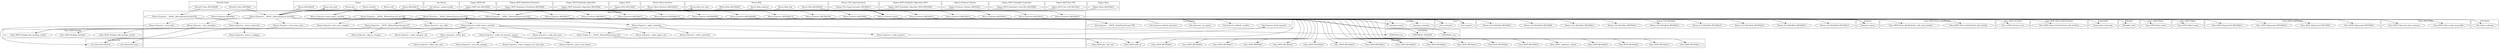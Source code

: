 digraph {
graph [overlap=false]
subgraph cluster_MooseX_Traits {
	label="MooseX::Traits";
	"MooseX::Traits::BEGIN@2";
	"MooseX::Traits::BEGIN@86";
}
subgraph cluster_Class_MOP_Mixin_HasMethods {
	label="Class::MOP::Mixin::HasMethods";
	"Class::MOP::Mixin::HasMethods::add_method";
	"Class::MOP::Mixin::HasMethods::_add_meta_method";
}
subgraph cluster_Moose {
	label="Moose";
	"Moose::with";
	"Moose::BEGIN@44";
	"Moose::BEGIN@19";
	"Moose::init_meta";
	"Moose::extends";
	"Moose::has";
}
subgraph cluster_Any_Moose {
	label="Any::Moose";
	"Any::Moose::_install_module";
}
subgraph cluster_UNIVERSAL {
	label="UNIVERSAL";
	"UNIVERSAL::isa";
	"UNIVERSAL::VERSION";
	"UNIVERSAL::can";
}
subgraph cluster_Tapper_MCP_Net {
	label="Tapper::MCP::Net";
	"Tapper::MCP::Net::BEGIN@9";
}
subgraph cluster_Tapper_MCP_Scheduler_PrioQueue {
	label="Tapper::MCP::Scheduler::PrioQueue";
	"Tapper::MCP::Scheduler::PrioQueue::BEGIN@6";
}
subgraph cluster_Tapper_MCP_Scheduler_Algorithm {
	label="Tapper::MCP::Scheduler::Algorithm";
	"Tapper::MCP::Scheduler::Algorithm::BEGIN@6";
}
subgraph cluster_Tapper_MCP {
	label="Tapper::MCP";
	"Tapper::MCP::BEGIN@8";
}
subgraph cluster_Exporter {
	label="Exporter";
	"Exporter::import";
}
subgraph cluster_Class_MOP_Attribute {
	label="Class::MOP::Attribute";
	"Class::MOP::Attribute::new";
}
subgraph cluster_Moose_Meta_Attribute {
	label="Moose::Meta::Attribute";
	"Moose::Meta::Attribute::BEGIN@24";
}
subgraph cluster_Class_MOP_Mixin_HasAttributes {
	label="Class::MOP::Mixin::HasAttributes";
	"Class::MOP::Mixin::HasAttributes::add_attribute";
}
subgraph cluster_DynaLoader {
	label="DynaLoader";
	"DynaLoader::bootstrap";
}
subgraph cluster_List_MoreUtils {
	label="List::MoreUtils";
	"List::MoreUtils::uniq";
	"List::MoreUtils::firstidx";
}
subgraph cluster_warnings {
	label="warnings";
	"warnings::unimport";
	"warnings::import";
}
subgraph cluster_Moose_Exporter {
	label="Moose::Exporter";
	"Moose::Exporter::import";
	"Moose::Exporter::_strip_metaclass";
	"Moose::Exporter::_parse_trait_aliases";
	"Moose::Exporter::BEGIN@9";
	"Moose::Exporter::BEGIN@15";
	"Moose::Exporter::_make_import_sub";
	"Moose::Exporter::setup_import_methods";
	"Moose::Exporter::BEGIN@132";
	"Moose::Exporter::__ANON__[Moose/Exporter.pm:280]";
	"Moose::Exporter::_sub_from_package";
	"Moose::Exporter::BEGIN@133";
	"Moose::Exporter::BEGIN@698";
	"Moose::Exporter::BEGIN@12";
	"Moose::Exporter::BEGIN@16";
	"Moose::Exporter::BEGIN@688";
	"Moose::Exporter::_flag_as_reexport";
	"Moose::Exporter::_follow_also";
	"Moose::Exporter::_make_exporter";
	"Moose::Exporter::BEGIN@13";
	"Moose::Exporter::_export_is_flagged";
	"Moose::Exporter::__ANON__[Moose/Exporter.pm:137]";
	"Moose::Exporter::BEGIN@18";
	"Moose::Exporter::_late_curry_wrapper";
	"Moose::Exporter::_make_wrapped_sub_with_meta";
	"Moose::Exporter::_remove_keywords";
	"Moose::Exporter::BEGIN@2";
	"Moose::Exporter::__ANON__[Moose/Exporter.pm:352]";
	"Moose::Exporter::BEGIN@294";
	"Moose::Exporter::BEGIN@14";
	"Moose::Exporter::__ANON__[Moose/Exporter.pm:492]";
	"Moose::Exporter::BEGIN@17";
	"Moose::Exporter::__ANON__[Moose/Exporter.pm:42]";
	"Moose::Exporter::_make_unimport_sub";
	"Moose::Exporter::_make_sub_exporter_params";
	"Moose::Exporter::_get_caller";
	"Moose::Exporter::_follow_also_real";
	"Moose::Exporter::_collect_metaroles";
	"Moose::Exporter::build_import_methods";
	"Moose::Exporter::_make_init_meta";
	"Moose::Exporter::_strip_meta_name";
	"Moose::Exporter::__ANON__[Moose/Exporter.pm:225]";
	"Moose::Exporter::BEGIN@10";
	"Moose::Exporter::_apply_metaroles";
	"Moose::Exporter::__ANON__[Moose/Exporter.pm:678]";
	"Moose::Exporter::_strip_traits";
}
subgraph cluster_XSLoader {
	label="XSLoader";
	"XSLoader::load";
}
subgraph cluster_Moose_Util_TypeConstraints {
	label="Moose::Util::TypeConstraints";
	"Moose::Util::TypeConstraints::BEGIN@13";
}
subgraph cluster_Moose_Util_MetaRole {
	label="Moose::Util::MetaRole";
	"Moose::Util::MetaRole::BEGIN@15";
	"Moose::Util::MetaRole::BEGIN@11";
	"Moose::Util::MetaRole::BEGIN@16";
	"Moose::Util::MetaRole::BEGIN@10";
	"Moose::Util::MetaRole::BEGIN@14";
	"Moose::Util::MetaRole::BEGIN@17";
	"Moose::Util::MetaRole::BEGIN@13";
	"Moose::Util::MetaRole::BEGIN@9";
	"Moose::Util::MetaRole::BEGIN@2";
}
subgraph cluster_Tapper_MCP_Scheduler_Algorithm_WFQ {
	label="Tapper::MCP::Scheduler::Algorithm::WFQ";
	"Tapper::MCP::Scheduler::Algorithm::WFQ::BEGIN@5";
}
subgraph cluster_Tapper_Producer_Temare {
	label="Tapper::Producer::Temare";
	"Tapper::Producer::Temare::BEGIN@11";
}
subgraph cluster_Sub_Name {
	label="Sub::Name";
	"Sub::Name::subname";
}
subgraph cluster_Class_MOP_Mixin {
	label="Class::MOP::Mixin";
	"Class::MOP::Mixin::meta";
}
subgraph cluster_Sub_Exporter {
	label="Sub::Exporter";
	"Sub::Exporter::default_generator";
	"Sub::Exporter::build_exporter";
	"Sub::Exporter::__ANON__[Sub/Exporter.pm:756]";
	"Sub::Exporter::default_installer";
	"Sub::Exporter::_do_import";
}
subgraph cluster_Class_MOP_Object {
	label="Class::MOP::Object";
	"Class::MOP::Object::meta";
}
subgraph cluster_Class_MOP_Deprecated {
	label="Class::MOP::Deprecated";
	"Class::MOP::Deprecated::BEGIN@9";
	"Class::MOP::Deprecated::BEGIN@2";
	"Class::MOP::Deprecated::BEGIN@10";
	"Class::MOP::Deprecated::BEGIN@12";
}
subgraph cluster_Tapper_MCP_Scheduler_Controller {
	label="Tapper::MCP::Scheduler::Controller";
	"Tapper::MCP::Scheduler::Controller::BEGIN@6";
}
subgraph cluster_strict {
	label="strict";
	"strict::import";
	"strict::unimport";
}
subgraph cluster_Class_MOP_Class {
	label="Class::MOP::Class";
	"Class::MOP::Class::make_immutable";
	"Class::MOP::Class::get_meta_instance";
}
subgraph cluster_Class_MOP {
	label="Class::MOP";
	"Class::MOP::BEGIN@30";
	"Class::MOP::BEGIN@24";
	"Class::MOP::BEGIN@17";
	"Class::MOP::BEGIN@3";
	"Class::MOP::class_of";
	"Class::MOP::BEGIN@23";
	"Class::MOP::BEGIN@26";
	"Class::MOP::BEGIN@18";
	"Class::MOP::BEGIN@27";
	"Class::MOP::BEGIN@19";
	"Class::MOP::BEGIN@21";
	"Class::MOP::BEGIN@15";
	"Class::MOP::BEGIN@28";
	"Class::MOP::BEGIN@20";
	"Class::MOP::_definition_context";
	"Class::MOP::BEGIN@10";
	"Class::MOP::BEGIN@25";
	"Class::MOP::BEGIN@13";
	"Class::MOP::BEGIN@11";
	"Class::MOP::get_code_info";
}
subgraph cluster_Tapper_MCP_Net_TAP {
	label="Tapper::MCP::Net::TAP";
	"Tapper::MCP::Net::TAP::BEGIN@7";
}
subgraph cluster_Tapper_Base {
	label="Tapper::Base";
	"Tapper::Base::BEGIN@10";
}
subgraph cluster_Moose_Role {
	label="Moose::Role";
	"Moose::Role::BEGIN@22";
	"Moose::Role::has";
	"Moose::Role::BEGIN@20";
	"Moose::Role::requires";
	"Moose::Role::init_meta";
}
subgraph cluster_Class_MOP_Package {
	label="Class::MOP::Package";
	"Class::MOP::Package::add_package_symbol";
	"Class::MOP::Package::initialize";
	"Class::MOP::Package::has_package_symbol";
}
"Moose::Exporter::BEGIN@13" -> "Class::MOP::BEGIN@17";
"Moose::Util::TypeConstraints::BEGIN@13" -> "Moose::Exporter::import";
"Moose::BEGIN@19" -> "Moose::Exporter::import";
"Moose::Role::BEGIN@20" -> "Moose::Exporter::import";
"Moose::Exporter::_make_sub_exporter_params" -> "Moose::Exporter::_parse_trait_aliases";
"Moose::BEGIN@19" -> "Moose::Exporter::BEGIN@9";
"Moose::BEGIN@19" -> "Moose::Exporter::BEGIN@15";
"Moose::Exporter::build_import_methods" -> "Moose::Exporter::_make_import_sub";
"Moose::BEGIN@19" -> "Moose::Exporter::BEGIN@698";
"Moose::Exporter::__ANON__[Moose/Exporter.pm:137]" -> "Sub::Exporter::default_installer";
"Moose::Exporter::BEGIN@18" -> "Exporter::import";
"Moose::Exporter::BEGIN@14" -> "Exporter::import";
"Moose::Exporter::BEGIN@16" -> "Exporter::import";
"Moose::Exporter::BEGIN@12" -> "Exporter::import";
"Moose::Exporter::BEGIN@15" -> "Moose::Util::MetaRole::BEGIN@14";
"Moose::BEGIN@19" -> "Moose::Exporter::BEGIN@294";
"Moose::Role::BEGIN@22" -> "Moose::Exporter::__ANON__[Moose/Exporter.pm:492]";
"MooseX::Traits::BEGIN@2" -> "Moose::Exporter::__ANON__[Moose/Exporter.pm:492]";
"Tapper::MCP::Net::BEGIN@9" -> "Moose::Exporter::__ANON__[Moose/Exporter.pm:492]";
"Moose::BEGIN@44" -> "Moose::Exporter::__ANON__[Moose/Exporter.pm:492]";
"Tapper::MCP::Scheduler::PrioQueue::BEGIN@6" -> "Moose::Exporter::__ANON__[Moose/Exporter.pm:492]";
"Tapper::MCP::BEGIN@8" -> "Moose::Exporter::__ANON__[Moose/Exporter.pm:492]";
"Tapper::MCP::Scheduler::Controller::BEGIN@6" -> "Moose::Exporter::__ANON__[Moose/Exporter.pm:492]";
"Any::Moose::_install_module" -> "Moose::Exporter::__ANON__[Moose/Exporter.pm:492]";
"Tapper::MCP::Scheduler::Algorithm::WFQ::BEGIN@5" -> "Moose::Exporter::__ANON__[Moose/Exporter.pm:492]";
"Tapper::Producer::Temare::BEGIN@11" -> "Moose::Exporter::__ANON__[Moose/Exporter.pm:492]";
"Tapper::MCP::Net::TAP::BEGIN@7" -> "Moose::Exporter::__ANON__[Moose/Exporter.pm:492]";
"Tapper::Base::BEGIN@10" -> "Moose::Exporter::__ANON__[Moose/Exporter.pm:492]";
"Tapper::MCP::Scheduler::Algorithm::BEGIN@6" -> "Moose::Exporter::__ANON__[Moose/Exporter.pm:492]";
"Moose::BEGIN@19" -> "Moose::Exporter::BEGIN@17";
"Moose::Exporter::BEGIN@13" -> "Class::MOP::BEGIN@10";
"Moose::Exporter::_follow_also" -> "Moose::Exporter::_follow_also_real";
"Moose::Exporter::setup_import_methods" -> "Moose::Exporter::build_import_methods";
"Moose::Exporter::build_import_methods" -> "Moose::Exporter::_make_init_meta";
"Moose::Exporter::__ANON__[Moose/Exporter.pm:492]" -> "Moose::Exporter::_strip_meta_name";
"Moose::Exporter::BEGIN@15" -> "Moose::Util::MetaRole::BEGIN@10";
"Moose::Exporter::BEGIN@13" -> "Class::MOP::BEGIN@25";
"Moose::Exporter::build_import_methods" -> "Moose::Exporter::_make_exporter";
"Sub::Exporter::_do_import" -> "Moose::Exporter::__ANON__[Moose/Exporter.pm:137]";
"Moose::Exporter::BEGIN@13" -> "Class::MOP::Object::meta";
"Moose::Exporter::BEGIN@15" -> "Moose::Util::MetaRole::BEGIN@17";
"Moose::Exporter::BEGIN@13" -> "Class::MOP::BEGIN@21";
"Moose::Exporter::_apply_metaroles" -> "Moose::Exporter::_collect_metaroles";
"Moose::Exporter::BEGIN@13" -> "Class::MOP::Deprecated::BEGIN@12";
"Moose::Exporter::__ANON__[Moose/Exporter.pm:492]" -> "Moose::Exporter::_apply_metaroles";
"Moose::Exporter::__ANON__[Moose/Exporter.pm:225]" -> "Class::MOP::class_of";
"Moose::Exporter::__ANON__[Moose/Exporter.pm:42]" -> "Class::MOP::class_of";
"Tapper::MCP::Scheduler::Controller::BEGIN@6" -> "Moose::Exporter::setup_import_methods";
"Any::Moose::_install_module" -> "Moose::Exporter::setup_import_methods";
"Moose::Meta::Attribute::BEGIN@24" -> "Moose::Exporter::setup_import_methods";
"Moose::Exporter::__ANON__[Moose/Exporter.pm:137]" -> "Class::MOP::Package::has_package_symbol";
"Moose::Exporter::build_import_methods" -> "Class::MOP::Package::has_package_symbol";
"Moose::BEGIN@19" -> "Moose::Exporter::BEGIN@688";
"Moose::Exporter::__ANON__[Moose/Exporter.pm:492]" -> "UNIVERSAL::can";
"Moose::Exporter::_remove_keywords" -> "Moose::Exporter::_export_is_flagged";
"Moose::BEGIN@19" -> "Moose::Exporter::BEGIN@18";
"Moose::Exporter::_make_sub_exporter_params" -> "Moose::Exporter::_make_wrapped_sub_with_meta";
"Moose::Exporter::BEGIN@13" -> "Class::MOP::BEGIN@24";
"Moose::Exporter::BEGIN@698" -> "strict::unimport";
"Moose::Exporter::BEGIN@294" -> "strict::unimport";
"Moose::Exporter::BEGIN@132" -> "strict::unimport";
"Moose::Exporter::BEGIN@688" -> "strict::unimport";
"Moose::BEGIN@19" -> "Moose::Exporter::BEGIN@2";
"Moose::Exporter::_follow_also" -> "List::MoreUtils::uniq";
"Moose::Exporter::BEGIN@13" -> "Class::MOP::BEGIN@26";
"Moose::Exporter::BEGIN@13" -> "Class::MOP::BEGIN@27";
"Moose::Exporter::__ANON__[Moose/Exporter.pm:492]" -> "Moose::Exporter::_get_caller";
"Moose::Exporter::import" -> "warnings::import";
"Moose::Exporter::__ANON__[Moose/Exporter.pm:492]" -> "warnings::import";
"Moose::Exporter::BEGIN@10" -> "warnings::import";
"Moose::Exporter::BEGIN@13" -> "Class::MOP::BEGIN@11";
"Moose::with" -> "Moose::Exporter::__ANON__[Moose/Exporter.pm:225]";
"Moose::Role::has" -> "Moose::Exporter::__ANON__[Moose/Exporter.pm:225]";
"Moose::has" -> "Moose::Exporter::__ANON__[Moose/Exporter.pm:225]";
"Moose::Role::requires" -> "Moose::Exporter::__ANON__[Moose/Exporter.pm:225]";
"Moose::extends" -> "Moose::Exporter::__ANON__[Moose/Exporter.pm:225]";
"MooseX::Traits::BEGIN@86" -> "Moose::Exporter::__ANON__[Moose/Exporter.pm:678]";
"Moose::Exporter::BEGIN@15" -> "Moose::Util::MetaRole::BEGIN@9";
"Moose::Exporter::_strip_meta_name" -> "List::MoreUtils::firstidx";
"Moose::Exporter::_strip_traits" -> "List::MoreUtils::firstidx";
"Moose::Exporter::_strip_metaclass" -> "List::MoreUtils::firstidx";
"Moose::Exporter::__ANON__[Moose/Exporter.pm:492]" -> "Moose::Exporter::_strip_metaclass";
"Moose::Exporter::BEGIN@15" -> "Moose::Util::MetaRole::BEGIN@13";
"Moose::BEGIN@19" -> "Moose::Exporter::BEGIN@13";
"Moose::Exporter::BEGIN@13" -> "Class::MOP::Class::get_meta_instance";
"Moose::Exporter::__ANON__[Moose/Exporter.pm:137]" -> "Moose::Exporter::__ANON__[Moose/Exporter.pm:42]";
"Moose::Exporter::_apply_metaroles" -> "Moose::Exporter::__ANON__[Moose/Exporter.pm:42]";
"Moose::Exporter::BEGIN@13" -> "Class::MOP::BEGIN@20";
"Moose::Exporter::BEGIN@13" -> "Class::MOP::_definition_context";
"Moose::BEGIN@19" -> "Moose::Exporter::BEGIN@10";
"Moose::Exporter::import" -> "strict::import";
"Moose::Exporter::BEGIN@9" -> "strict::import";
"Moose::Exporter::__ANON__[Moose/Exporter.pm:492]" -> "strict::import";
"Moose::Exporter::BEGIN@17" -> "UNIVERSAL::VERSION";
"Moose::Exporter::_make_sub_exporter_params" -> "Class::MOP::get_code_info";
"Sub::Exporter::default_generator" -> "Moose::Exporter::__ANON__[Moose/Exporter.pm:280]";
"Moose::Exporter::BEGIN@15" -> "Moose::Util::MetaRole::BEGIN@16";
"Moose::Exporter::build_import_methods" -> "Moose::Exporter::_follow_also";
"Moose::Exporter::BEGIN@133" -> "warnings::unimport";
"Moose::Exporter::BEGIN@13" -> "DynaLoader::bootstrap";
"Moose::Exporter::BEGIN@13" -> "Class::MOP::BEGIN@3";
"Moose::Exporter::BEGIN@13" -> "Class::MOP::BEGIN@23";
"Moose::Exporter::__ANON__[Moose/Exporter.pm:492]" -> "Sub::Exporter::__ANON__[Sub/Exporter.pm:756]";
"Moose::Exporter::BEGIN@17" -> "Sub::Exporter::__ANON__[Sub/Exporter.pm:756]";
"Moose::Exporter::BEGIN@13" -> "Class::MOP::BEGIN@19";
"Moose::Exporter::BEGIN@13" -> "Class::MOP::BEGIN@28";
"Moose::Exporter::build_import_methods" -> "Moose::Exporter::_make_sub_exporter_params";
"Moose::Exporter::__ANON__[Moose/Exporter.pm:492]" -> "Moose::Exporter::_strip_traits";
"Moose::Exporter::__ANON__[Moose/Exporter.pm:492]" -> "Moose::init_meta";
"Moose::Exporter::__ANON__[Moose/Exporter.pm:352]" -> "Sub::Name::subname";
"Moose::Exporter::_make_sub_exporter_params" -> "Moose::Exporter::_sub_from_package";
"Moose::Exporter::__ANON__[Moose/Exporter.pm:137]" -> "Moose::Exporter::_flag_as_reexport";
"Moose::Exporter::BEGIN@13" -> "Class::MOP::Deprecated::BEGIN@10";
"Moose::Exporter::BEGIN@15" -> "Moose::Util::MetaRole::BEGIN@2";
"Moose::Exporter::BEGIN@13" -> "Class::MOP::BEGIN@30";
"Moose::Exporter::build_import_methods" -> "Class::MOP::Package::initialize";
"Sub::Exporter::default_generator" -> "Moose::Exporter::__ANON__[Moose/Exporter.pm:352]";
"Moose::BEGIN@19" -> "Moose::Exporter::BEGIN@14";
"Moose::Exporter::BEGIN@13" -> "XSLoader::load";
"Moose::Exporter::BEGIN@13" -> "Class::MOP::BEGIN@15";
"Moose::Exporter::build_import_methods" -> "Moose::Exporter::_make_unimport_sub";
"Moose::Exporter::BEGIN@13" -> "Class::MOP::BEGIN@13";
"Moose::Exporter::BEGIN@13" -> "Class::MOP::Mixin::HasAttributes::add_attribute";
"Moose::Exporter::BEGIN@13" -> "Class::MOP::Class::make_immutable";
"Moose::Exporter::BEGIN@13" -> "Class::MOP::Mixin::HasMethods::_add_meta_method";
"Moose::BEGIN@19" -> "Moose::Exporter::BEGIN@132";
"Moose::Exporter::BEGIN@15" -> "Moose::Util::MetaRole::BEGIN@15";
"Moose::BEGIN@19" -> "Moose::Exporter::BEGIN@16";
"Moose::BEGIN@19" -> "Moose::Exporter::BEGIN@12";
"Moose::Exporter::build_import_methods" -> "Class::MOP::Package::add_package_symbol";
"Moose::Exporter::BEGIN@13" -> "Class::MOP::Mixin::meta";
"Moose::Exporter::__ANON__[Moose/Exporter.pm:678]" -> "Moose::Exporter::_remove_keywords";
"Moose::Exporter::_apply_metaroles" -> "UNIVERSAL::isa";
"Moose::Exporter::_make_exporter" -> "Sub::Exporter::build_exporter";
"Moose::Exporter::BEGIN@13" -> "Class::MOP::BEGIN@18";
"Moose::Exporter::__ANON__[Moose/Exporter.pm:492]" -> "Moose::Role::init_meta";
"Moose::Exporter::BEGIN@13" -> "Class::MOP::Mixin::HasMethods::add_method";
"Moose::Exporter::BEGIN@13" -> "Class::MOP::Attribute::new";
"Moose::BEGIN@19" -> "Moose::Exporter::BEGIN@133";
"Moose::Exporter::__ANON__[Moose/Exporter.pm:352]" -> "Moose::Exporter::_late_curry_wrapper";
"Moose::Exporter::BEGIN@13" -> "Class::MOP::Deprecated::BEGIN@2";
"Moose::Exporter::BEGIN@13" -> "Class::MOP::Deprecated::BEGIN@9";
"Moose::Exporter::BEGIN@15" -> "Moose::Util::MetaRole::BEGIN@11";
}
